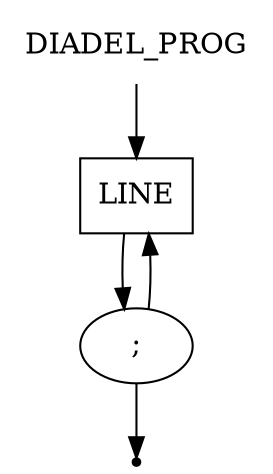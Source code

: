 digraph DIADEL_PROG {
    start [label=DIADEL_PROG shape=plaintext]
    A [label=LINE shape=box]
    B [label=";" shape=oval]
    end [label="" shape=point]
    start -> A
    A -> B
    B -> A
    B -> end
}
